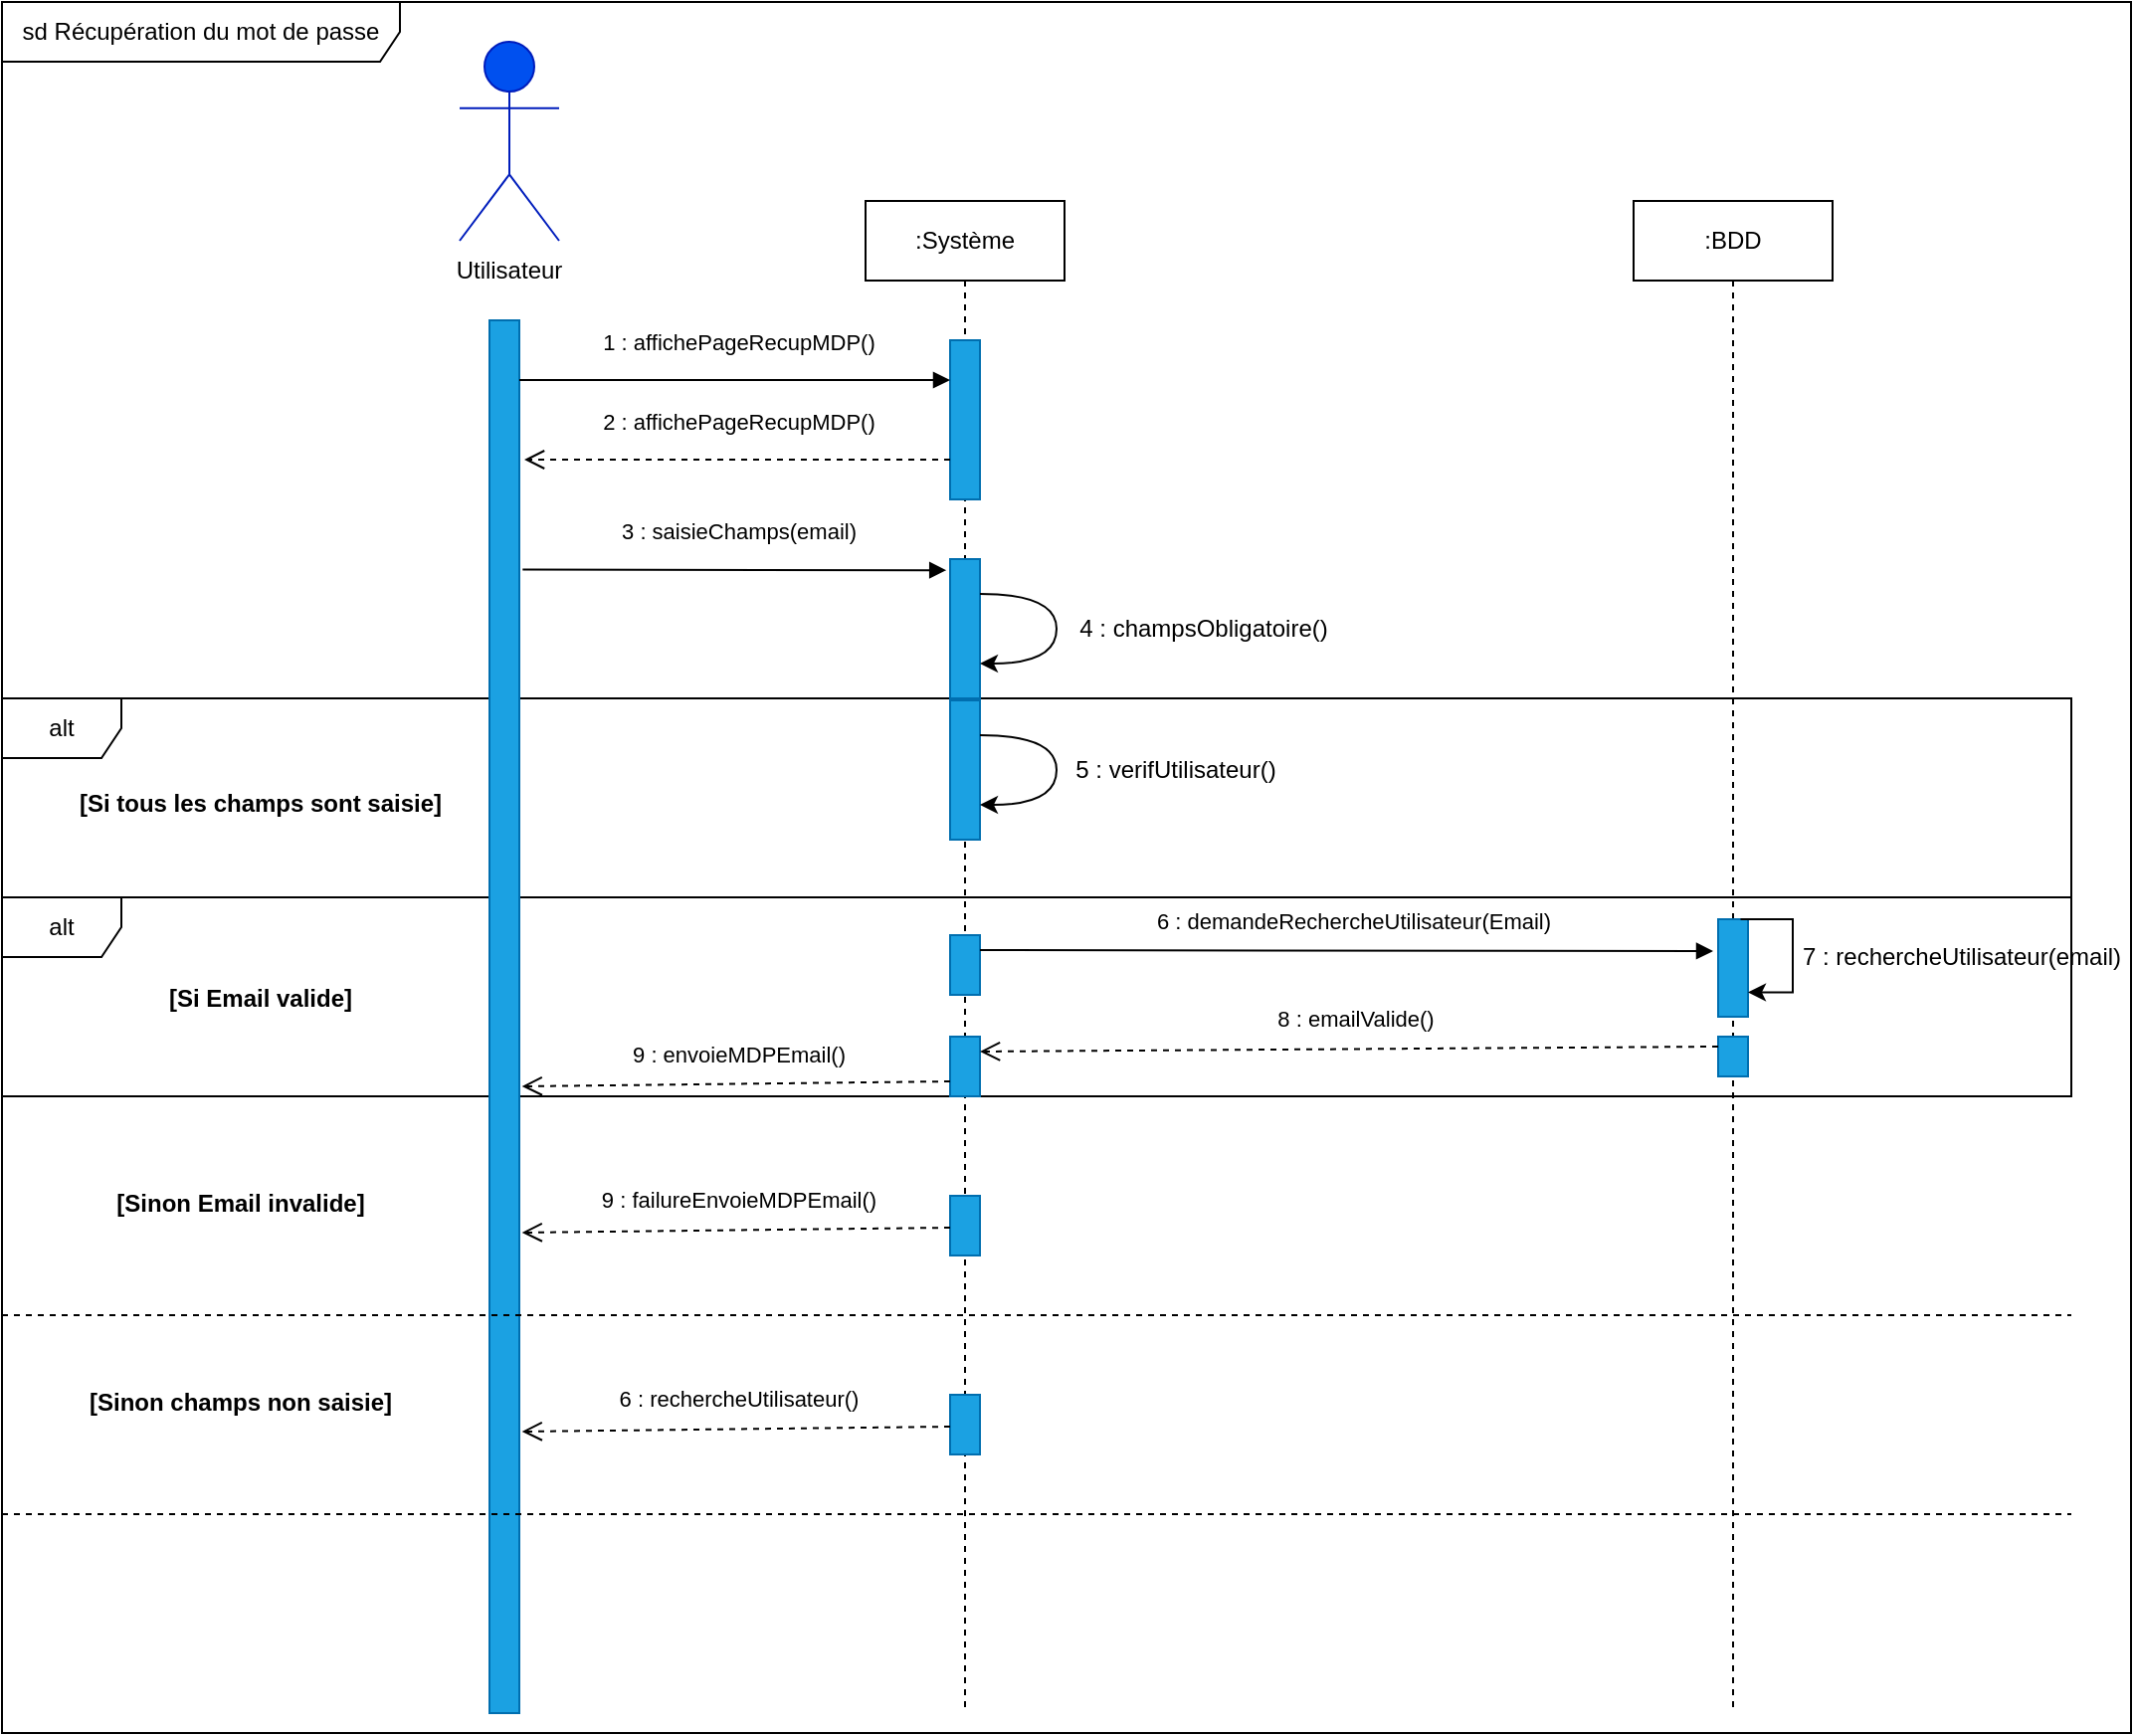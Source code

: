 <mxfile version="20.6.0" type="device"><diagram id="IUIhANqJF_UHBxrYnXYf" name="Page-1"><mxGraphModel dx="3197" dy="1228" grid="1" gridSize="10" guides="1" tooltips="1" connect="1" arrows="1" fold="1" page="1" pageScale="1" pageWidth="827" pageHeight="1169" math="0" shadow="0"><root><mxCell id="0"/><mxCell id="1" parent="0"/><mxCell id="ZsgPHVc1lRa6A0zeX1ZR-50" value="alt" style="shape=umlFrame;whiteSpace=wrap;html=1;" vertex="1" parent="1"><mxGeometry x="-120" y="620" width="1040" height="100" as="geometry"/></mxCell><mxCell id="ZsgPHVc1lRa6A0zeX1ZR-48" value="alt" style="shape=umlFrame;whiteSpace=wrap;html=1;" vertex="1" parent="1"><mxGeometry x="-120" y="520" width="1040" height="100" as="geometry"/></mxCell><mxCell id="ZsgPHVc1lRa6A0zeX1ZR-5" value="&lt;b&gt;Utilisateur&lt;/b&gt;" style="shape=umlActor;verticalLabelPosition=bottom;verticalAlign=top;html=1;fillColor=#0050ef;fontColor=#ffffff;strokeColor=#001DBC;" vertex="1" parent="1"><mxGeometry x="110" y="190" width="50" height="100" as="geometry"/></mxCell><mxCell id="ZsgPHVc1lRa6A0zeX1ZR-6" value="Utilisateur" style="text;html=1;strokeColor=none;fillColor=none;align=center;verticalAlign=middle;whiteSpace=wrap;rounded=0;" vertex="1" parent="1"><mxGeometry x="105" y="290" width="60" height="30" as="geometry"/></mxCell><mxCell id="ZsgPHVc1lRa6A0zeX1ZR-7" value=":Système" style="shape=umlLifeline;perimeter=lifelinePerimeter;whiteSpace=wrap;html=1;container=1;collapsible=0;recursiveResize=0;outlineConnect=0;" vertex="1" parent="1"><mxGeometry x="314" y="270" width="100" height="760" as="geometry"/></mxCell><mxCell id="ZsgPHVc1lRa6A0zeX1ZR-8" value="" style="rounded=0;whiteSpace=wrap;html=1;fillColor=#1ba1e2;fontColor=#ffffff;strokeColor=#006EAF;" vertex="1" parent="ZsgPHVc1lRa6A0zeX1ZR-7"><mxGeometry x="42.5" y="180" width="15" height="70" as="geometry"/></mxCell><mxCell id="ZsgPHVc1lRa6A0zeX1ZR-9" style="edgeStyle=orthogonalEdgeStyle;rounded=0;orthogonalLoop=1;jettySize=auto;html=1;exitX=1;exitY=0.25;exitDx=0;exitDy=0;entryX=1;entryY=0.75;entryDx=0;entryDy=0;curved=1;" edge="1" parent="ZsgPHVc1lRa6A0zeX1ZR-7" source="ZsgPHVc1lRa6A0zeX1ZR-8" target="ZsgPHVc1lRa6A0zeX1ZR-8"><mxGeometry relative="1" as="geometry"><Array as="points"><mxPoint x="96" y="197"/><mxPoint x="96" y="232"/></Array></mxGeometry></mxCell><mxCell id="ZsgPHVc1lRa6A0zeX1ZR-52" value="" style="rounded=0;whiteSpace=wrap;html=1;fillColor=#1ba1e2;fontColor=#ffffff;strokeColor=#006EAF;" vertex="1" parent="ZsgPHVc1lRa6A0zeX1ZR-7"><mxGeometry x="42.5" y="251" width="15" height="70" as="geometry"/></mxCell><mxCell id="ZsgPHVc1lRa6A0zeX1ZR-53" style="edgeStyle=orthogonalEdgeStyle;rounded=0;orthogonalLoop=1;jettySize=auto;html=1;exitX=1;exitY=0.25;exitDx=0;exitDy=0;entryX=1;entryY=0.75;entryDx=0;entryDy=0;curved=1;" edge="1" source="ZsgPHVc1lRa6A0zeX1ZR-52" target="ZsgPHVc1lRa6A0zeX1ZR-52" parent="ZsgPHVc1lRa6A0zeX1ZR-7"><mxGeometry relative="1" as="geometry"><Array as="points"><mxPoint x="96" y="268"/><mxPoint x="96" y="303"/></Array></mxGeometry></mxCell><mxCell id="ZsgPHVc1lRa6A0zeX1ZR-55" value="" style="rounded=0;whiteSpace=wrap;html=1;fillColor=#1ba1e2;fontColor=#ffffff;strokeColor=#006EAF;" vertex="1" parent="ZsgPHVc1lRa6A0zeX1ZR-7"><mxGeometry x="42.5" y="369" width="15" height="30" as="geometry"/></mxCell><mxCell id="ZsgPHVc1lRa6A0zeX1ZR-62" value="" style="rounded=0;whiteSpace=wrap;html=1;fillColor=#1ba1e2;fontColor=#ffffff;strokeColor=#006EAF;" vertex="1" parent="ZsgPHVc1lRa6A0zeX1ZR-7"><mxGeometry x="42.5" y="420" width="15" height="30" as="geometry"/></mxCell><mxCell id="ZsgPHVc1lRa6A0zeX1ZR-69" value="" style="rounded=0;whiteSpace=wrap;html=1;fillColor=#1ba1e2;fontColor=#ffffff;strokeColor=#006EAF;" vertex="1" parent="ZsgPHVc1lRa6A0zeX1ZR-7"><mxGeometry x="42.5" y="500" width="15" height="30" as="geometry"/></mxCell><mxCell id="ZsgPHVc1lRa6A0zeX1ZR-75" value="" style="rounded=0;whiteSpace=wrap;html=1;fillColor=#1ba1e2;fontColor=#ffffff;strokeColor=#006EAF;" vertex="1" parent="ZsgPHVc1lRa6A0zeX1ZR-7"><mxGeometry x="42.5" y="600" width="15" height="30" as="geometry"/></mxCell><mxCell id="ZsgPHVc1lRa6A0zeX1ZR-17" value=":BDD" style="shape=umlLifeline;perimeter=lifelinePerimeter;whiteSpace=wrap;html=1;container=1;collapsible=0;recursiveResize=0;outlineConnect=0;" vertex="1" parent="1"><mxGeometry x="700" y="270" width="100" height="760" as="geometry"/></mxCell><mxCell id="ZsgPHVc1lRa6A0zeX1ZR-56" value="" style="rounded=0;whiteSpace=wrap;html=1;fillColor=#1ba1e2;fontColor=#ffffff;strokeColor=#006EAF;" vertex="1" parent="ZsgPHVc1lRa6A0zeX1ZR-17"><mxGeometry x="42.5" y="361" width="15" height="49" as="geometry"/></mxCell><mxCell id="ZsgPHVc1lRa6A0zeX1ZR-60" style="edgeStyle=orthogonalEdgeStyle;rounded=0;orthogonalLoop=1;jettySize=auto;html=1;exitX=0.75;exitY=0;exitDx=0;exitDy=0;entryX=1;entryY=0.75;entryDx=0;entryDy=0;" edge="1" parent="ZsgPHVc1lRa6A0zeX1ZR-17" source="ZsgPHVc1lRa6A0zeX1ZR-56" target="ZsgPHVc1lRa6A0zeX1ZR-56"><mxGeometry relative="1" as="geometry"><Array as="points"><mxPoint x="80" y="361"/><mxPoint x="80" y="398"/></Array></mxGeometry></mxCell><mxCell id="ZsgPHVc1lRa6A0zeX1ZR-64" value="" style="rounded=0;whiteSpace=wrap;html=1;fillColor=#1ba1e2;fontColor=#ffffff;strokeColor=#006EAF;" vertex="1" parent="ZsgPHVc1lRa6A0zeX1ZR-17"><mxGeometry x="42.5" y="420" width="15" height="20" as="geometry"/></mxCell><mxCell id="ZsgPHVc1lRa6A0zeX1ZR-20" value="" style="rounded=0;whiteSpace=wrap;html=1;fillColor=#1ba1e2;fontColor=#ffffff;strokeColor=#006EAF;" vertex="1" parent="1"><mxGeometry x="125" y="330" width="15" height="700" as="geometry"/></mxCell><mxCell id="ZsgPHVc1lRa6A0zeX1ZR-21" value="" style="rounded=0;whiteSpace=wrap;html=1;fillColor=#1ba1e2;fontColor=#ffffff;strokeColor=#006EAF;" vertex="1" parent="1"><mxGeometry x="356.5" y="340" width="15" height="80" as="geometry"/></mxCell><mxCell id="ZsgPHVc1lRa6A0zeX1ZR-22" value="2 : affichePageRecupMDP()" style="html=1;verticalAlign=bottom;endArrow=open;dashed=1;endSize=8;rounded=0;entryX=1.167;entryY=0.1;entryDx=0;entryDy=0;entryPerimeter=0;exitX=0;exitY=0.75;exitDx=0;exitDy=0;" edge="1" parent="1" source="ZsgPHVc1lRa6A0zeX1ZR-21" target="ZsgPHVc1lRa6A0zeX1ZR-20"><mxGeometry x="-0.003" y="-10" relative="1" as="geometry"><mxPoint x="340" y="430" as="sourcePoint"/><mxPoint x="260" y="430" as="targetPoint"/><mxPoint as="offset"/></mxGeometry></mxCell><mxCell id="ZsgPHVc1lRa6A0zeX1ZR-23" value="1 : affichePageRecupMDP()" style="html=1;verticalAlign=bottom;endArrow=block;rounded=0;entryX=0;entryY=0.25;entryDx=0;entryDy=0;" edge="1" parent="1" target="ZsgPHVc1lRa6A0zeX1ZR-21"><mxGeometry x="0.016" y="10" width="80" relative="1" as="geometry"><mxPoint x="140" y="360" as="sourcePoint"/><mxPoint x="340" y="430" as="targetPoint"/><mxPoint as="offset"/></mxGeometry></mxCell><mxCell id="ZsgPHVc1lRa6A0zeX1ZR-24" value="3 : saisieChamps(email)" style="html=1;verticalAlign=bottom;endArrow=block;rounded=0;exitX=1.111;exitY=0.179;exitDx=0;exitDy=0;entryX=-0.127;entryY=0.08;entryDx=0;entryDy=0;entryPerimeter=0;exitPerimeter=0;" edge="1" parent="1" source="ZsgPHVc1lRa6A0zeX1ZR-20" target="ZsgPHVc1lRa6A0zeX1ZR-8"><mxGeometry x="0.016" y="10" width="80" relative="1" as="geometry"><mxPoint x="155" y="454.5" as="sourcePoint"/><mxPoint x="360" y="455" as="targetPoint"/><mxPoint as="offset"/></mxGeometry></mxCell><mxCell id="ZsgPHVc1lRa6A0zeX1ZR-25" value="4 : champsObligatoire()" style="text;html=1;strokeColor=none;fillColor=none;align=center;verticalAlign=middle;whiteSpace=wrap;rounded=0;" vertex="1" parent="1"><mxGeometry x="414" y="470" width="140" height="30" as="geometry"/></mxCell><mxCell id="ZsgPHVc1lRa6A0zeX1ZR-49" value="[Si tous les champs sont saisie]" style="text;align=center;fontStyle=1;verticalAlign=middle;spacingLeft=3;spacingRight=3;strokeColor=none;rotatable=0;points=[[0,0.5],[1,0.5]];portConstraint=eastwest;" vertex="1" parent="1"><mxGeometry x="-30" y="559" width="80" height="26" as="geometry"/></mxCell><mxCell id="ZsgPHVc1lRa6A0zeX1ZR-51" value="[Si Email valide]" style="text;align=center;fontStyle=1;verticalAlign=middle;spacingLeft=3;spacingRight=3;strokeColor=none;rotatable=0;points=[[0,0.5],[1,0.5]];portConstraint=eastwest;" vertex="1" parent="1"><mxGeometry x="-30" y="657" width="80" height="26" as="geometry"/></mxCell><mxCell id="ZsgPHVc1lRa6A0zeX1ZR-54" value="5 : verifUtilisateur()" style="text;html=1;strokeColor=none;fillColor=none;align=center;verticalAlign=middle;whiteSpace=wrap;rounded=0;" vertex="1" parent="1"><mxGeometry x="400" y="541" width="140" height="30" as="geometry"/></mxCell><mxCell id="ZsgPHVc1lRa6A0zeX1ZR-58" value="6 : demandeRechercheUtilisateur(Email)" style="html=1;verticalAlign=bottom;endArrow=block;rounded=0;exitX=1;exitY=0.25;exitDx=0;exitDy=0;" edge="1" parent="1" source="ZsgPHVc1lRa6A0zeX1ZR-55"><mxGeometry x="0.016" y="6" width="80" relative="1" as="geometry"><mxPoint x="420.005" y="649.5" as="sourcePoint"/><mxPoint x="740" y="647" as="targetPoint"/><mxPoint as="offset"/></mxGeometry></mxCell><mxCell id="ZsgPHVc1lRa6A0zeX1ZR-61" value="7 : rechercheUtilisateur(email)" style="text;html=1;strokeColor=none;fillColor=none;align=center;verticalAlign=middle;whiteSpace=wrap;rounded=0;" vertex="1" parent="1"><mxGeometry x="780" y="635" width="170" height="30" as="geometry"/></mxCell><mxCell id="ZsgPHVc1lRa6A0zeX1ZR-63" value="8 : emailValide()" style="html=1;verticalAlign=bottom;endArrow=open;dashed=1;endSize=8;rounded=0;entryX=1;entryY=0.25;entryDx=0;entryDy=0;exitX=0;exitY=0.25;exitDx=0;exitDy=0;" edge="1" parent="1" source="ZsgPHVc1lRa6A0zeX1ZR-64" target="ZsgPHVc1lRa6A0zeX1ZR-62"><mxGeometry x="-0.016" y="-6" relative="1" as="geometry"><mxPoint x="742.5" y="692" as="sourcePoint"/><mxPoint x="371.5" y="694.5" as="targetPoint"/><mxPoint as="offset"/></mxGeometry></mxCell><mxCell id="ZsgPHVc1lRa6A0zeX1ZR-66" value="9 : envoieMDPEmail()" style="html=1;verticalAlign=bottom;endArrow=open;dashed=1;endSize=8;rounded=0;exitX=0;exitY=0.75;exitDx=0;exitDy=0;entryX=1.089;entryY=0.55;entryDx=0;entryDy=0;entryPerimeter=0;" edge="1" parent="1" source="ZsgPHVc1lRa6A0zeX1ZR-62" target="ZsgPHVc1lRa6A0zeX1ZR-20"><mxGeometry x="-0.016" y="-6" relative="1" as="geometry"><mxPoint x="356.5" y="705" as="sourcePoint"/><mxPoint x="140" y="708" as="targetPoint"/><mxPoint as="offset"/></mxGeometry></mxCell><mxCell id="ZsgPHVc1lRa6A0zeX1ZR-67" value="" style="endArrow=none;dashed=1;html=1;rounded=0;" edge="1" parent="1"><mxGeometry width="50" height="50" relative="1" as="geometry"><mxPoint x="-120" y="830" as="sourcePoint"/><mxPoint x="920" y="830" as="targetPoint"/></mxGeometry></mxCell><mxCell id="ZsgPHVc1lRa6A0zeX1ZR-68" value="[Sinon Email invalide]" style="text;align=center;fontStyle=1;verticalAlign=middle;spacingLeft=3;spacingRight=3;strokeColor=none;rotatable=0;points=[[0,0.5],[1,0.5]];portConstraint=eastwest;" vertex="1" parent="1"><mxGeometry x="-40" y="760" width="80" height="26" as="geometry"/></mxCell><mxCell id="ZsgPHVc1lRa6A0zeX1ZR-70" value="9 : failureEnvoieMDPEmail()" style="html=1;verticalAlign=bottom;endArrow=open;dashed=1;endSize=8;rounded=0;exitX=0;exitY=0.75;exitDx=0;exitDy=0;entryX=1.089;entryY=0.55;entryDx=0;entryDy=0;entryPerimeter=0;" edge="1" parent="1"><mxGeometry x="-0.016" y="-6" relative="1" as="geometry"><mxPoint x="356.5" y="786" as="sourcePoint"/><mxPoint x="141.335" y="788.5" as="targetPoint"/><mxPoint as="offset"/></mxGeometry></mxCell><mxCell id="ZsgPHVc1lRa6A0zeX1ZR-72" value="[Sinon champs non saisie]" style="text;align=center;fontStyle=1;verticalAlign=middle;spacingLeft=3;spacingRight=3;strokeColor=none;rotatable=0;points=[[0,0.5],[1,0.5]];portConstraint=eastwest;" vertex="1" parent="1"><mxGeometry x="-40" y="860" width="80" height="26" as="geometry"/></mxCell><mxCell id="ZsgPHVc1lRa6A0zeX1ZR-73" value="" style="endArrow=none;dashed=1;html=1;rounded=0;" edge="1" parent="1"><mxGeometry width="50" height="50" relative="1" as="geometry"><mxPoint x="-120.0" y="930" as="sourcePoint"/><mxPoint x="920" y="930" as="targetPoint"/></mxGeometry></mxCell><mxCell id="ZsgPHVc1lRa6A0zeX1ZR-76" value="6 : rechercheUtilisateur()" style="html=1;verticalAlign=bottom;endArrow=open;dashed=1;endSize=8;rounded=0;exitX=0;exitY=0.75;exitDx=0;exitDy=0;entryX=1.089;entryY=0.55;entryDx=0;entryDy=0;entryPerimeter=0;" edge="1" parent="1"><mxGeometry x="-0.016" y="-6" relative="1" as="geometry"><mxPoint x="356.5" y="886" as="sourcePoint"/><mxPoint x="141.335" y="888.5" as="targetPoint"/><mxPoint as="offset"/></mxGeometry></mxCell><mxCell id="ZsgPHVc1lRa6A0zeX1ZR-77" value="sd Récupération du mot de passe" style="shape=umlFrame;whiteSpace=wrap;html=1;width=200;height=30;" vertex="1" parent="1"><mxGeometry x="-120" y="170" width="1070" height="870" as="geometry"/></mxCell></root></mxGraphModel></diagram></mxfile>